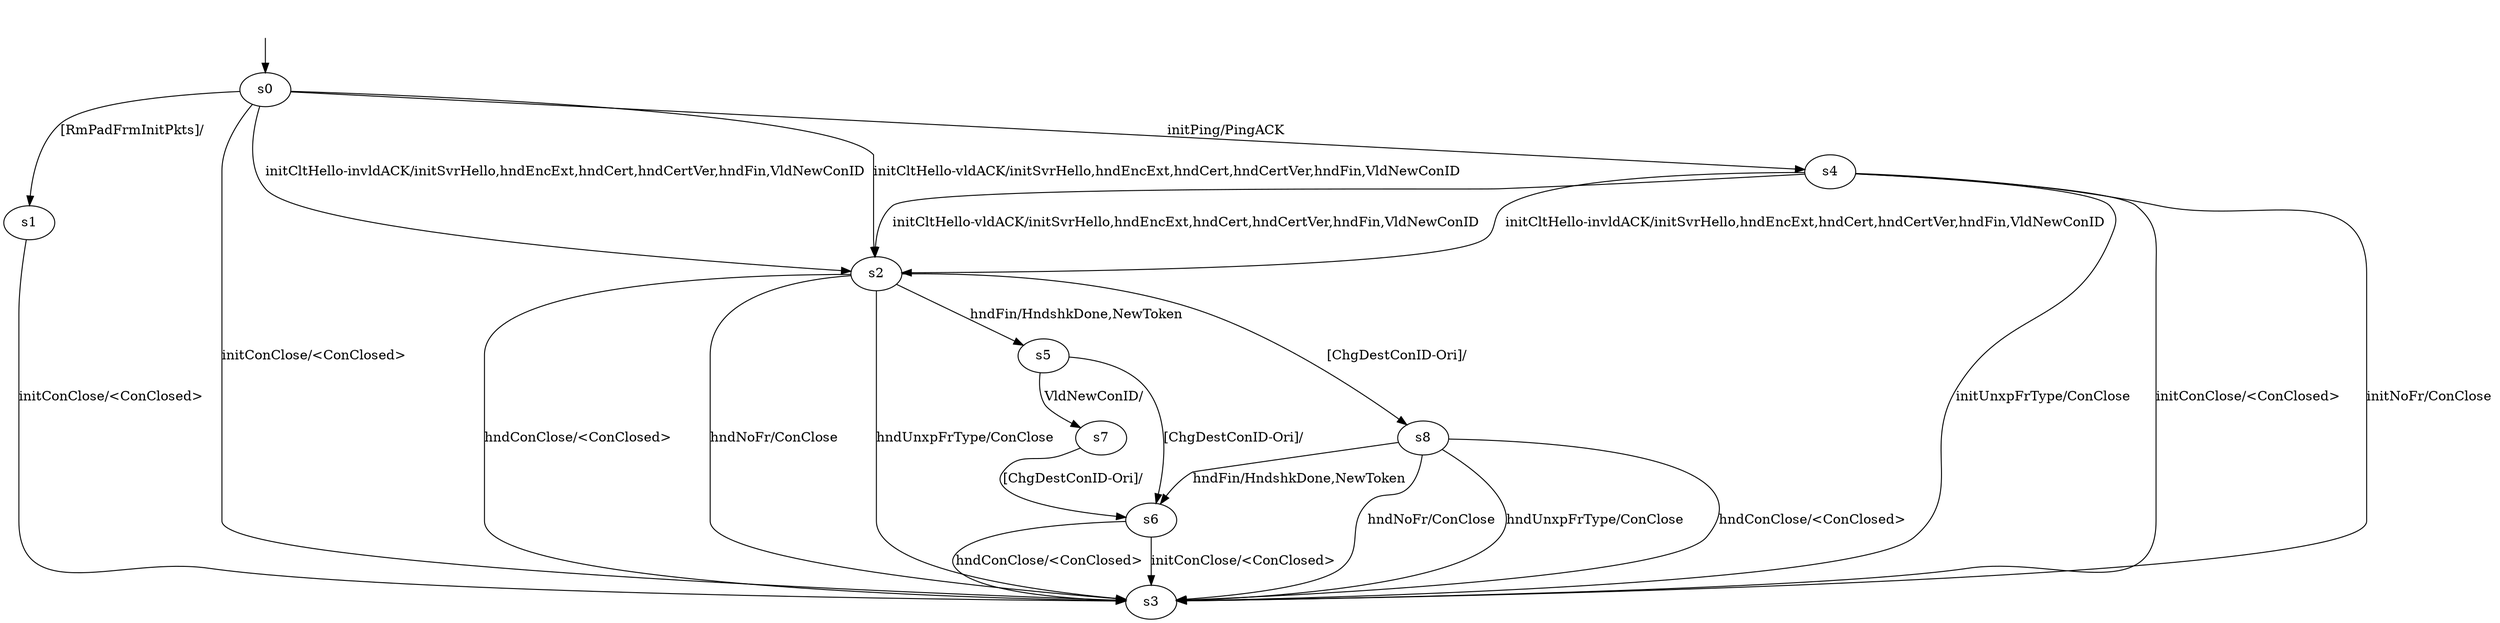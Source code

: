 digraph "../results/quicgoModels/quicgo-B-CS-0/learnedModel" {
s0 [label=s0];
s1 [label=s1];
s2 [label=s2];
s3 [label=s3];
s4 [label=s4];
s5 [label=s5];
s6 [label=s6];
s7 [label=s7];
s8 [label=s8];
s0 -> s4  [label="initPing/PingACK "];
s0 -> s3  [label="initConClose/<ConClosed> "];
s0 -> s2  [label="initCltHello-vldACK/initSvrHello,hndEncExt,hndCert,hndCertVer,hndFin,VldNewConID "];
s0 -> s2  [label="initCltHello-invldACK/initSvrHello,hndEncExt,hndCert,hndCertVer,hndFin,VldNewConID "];
s0 -> s1  [label="[RmPadFrmInitPkts]/ "];
s1 -> s3  [label="initConClose/<ConClosed> "];
s2 -> s5  [label="hndFin/HndshkDone,NewToken "];
s2 -> s3  [label="hndConClose/<ConClosed> "];
s2 -> s3  [label="hndNoFr/ConClose "];
s2 -> s3  [label="hndUnxpFrType/ConClose "];
s2 -> s8  [label="[ChgDestConID-Ori]/ "];
s4 -> s3  [label="initConClose/<ConClosed> "];
s4 -> s2  [label="initCltHello-vldACK/initSvrHello,hndEncExt,hndCert,hndCertVer,hndFin,VldNewConID "];
s4 -> s2  [label="initCltHello-invldACK/initSvrHello,hndEncExt,hndCert,hndCertVer,hndFin,VldNewConID "];
s4 -> s3  [label="initNoFr/ConClose "];
s4 -> s3  [label="initUnxpFrType/ConClose "];
s5 -> s7  [label="VldNewConID/ "];
s5 -> s6  [label="[ChgDestConID-Ori]/ "];
s6 -> s3  [label="initConClose/<ConClosed> "];
s6 -> s3  [label="hndConClose/<ConClosed> "];
s7 -> s6  [label="[ChgDestConID-Ori]/ "];
s8 -> s6  [label="hndFin/HndshkDone,NewToken "];
s8 -> s3  [label="hndConClose/<ConClosed> "];
s8 -> s3  [label="hndNoFr/ConClose "];
s8 -> s3  [label="hndUnxpFrType/ConClose "];
__start0 [label="", shape=none];
__start0 -> s0  [label=""];
}
